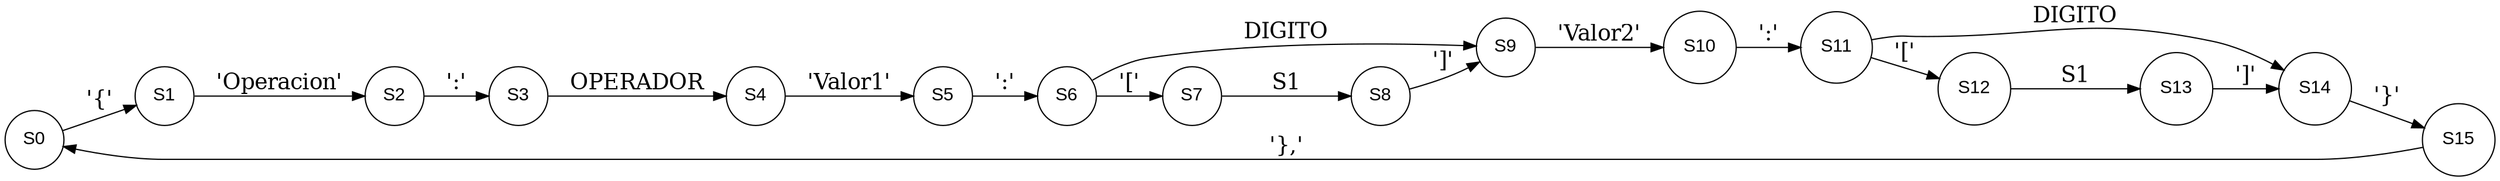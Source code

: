 digraph Gramatica{ 
    rankdir = LR 
    node[shape=circle, fontname="Arial", fontsize=15] 

    S0 -> S1 [label="'{'", fontsize=18]
    S1 -> S2 [label="'Operacion'", fontsize=18]
    S2 -> S3 [label="':'", fontsize=18]
    S3 -> S4 [label="OPERADOR", fontsize=18]
    S4 -> S5 [label="'Valor1'", fontsize=18]
    S5 -> S6 [label="':'", fontsize=18]
    S6 -> S9 [label="DIGITO", fontsize=18]
    S6 -> S7 [label="'['", fontsize=18]
    S7 -> S8 [label="S1", fontsize=18]
    S8 -> S9 [label="']'", fontsize=18]
    S9 -> S10 [label="'Valor2'", fontsize=18]
    S10 -> S11 [label="':'", fontsize=18]
    S11 -> S14 [label="DIGITO", fontsize=18]
    S11 -> S12 [label="'['", fontsize=18]
    S12 -> S13 [label="S1", fontsize=18]
    S13 -> S14 [label="']'", fontsize=18]
    S14 -> S15 [label="'}'", fontsize=18]
    S15 -> S0 [label="'},'", fontsize=18]



}